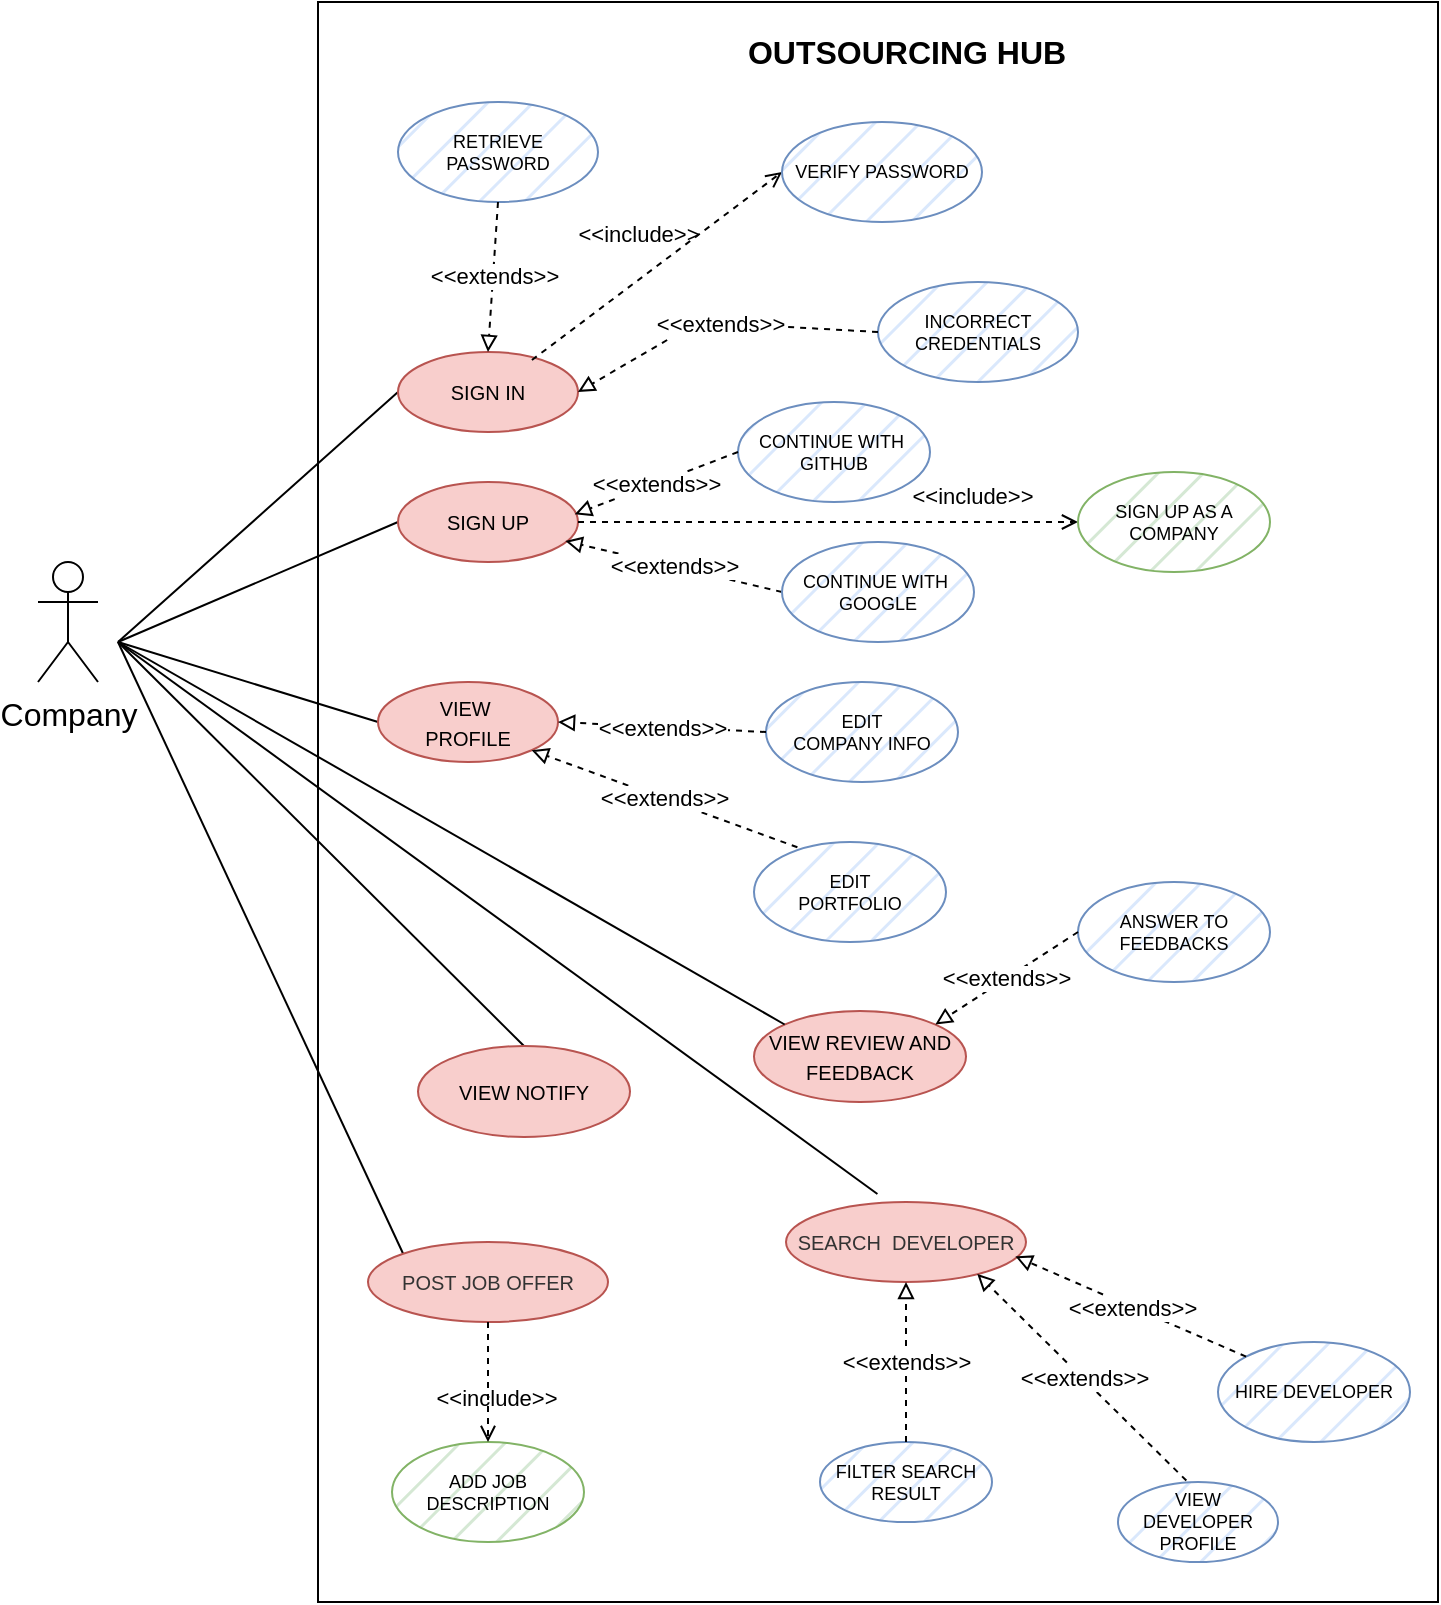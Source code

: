 <mxfile version="20.8.15" type="github">
  <diagram name="Pagina-1" id="2gnQn5dsZddcRE8RK6tl">
    <mxGraphModel dx="2389" dy="899" grid="1" gridSize="10" guides="1" tooltips="1" connect="1" arrows="1" fold="1" page="1" pageScale="1" pageWidth="827" pageHeight="1169" math="0" shadow="0">
      <root>
        <mxCell id="0" />
        <mxCell id="1" parent="0" />
        <mxCell id="HYb9EO3i7QYgC3tbqvvC-1" value="" style="rounded=0;whiteSpace=wrap;html=1;" parent="1" vertex="1">
          <mxGeometry x="120" y="40" width="560" height="800" as="geometry" />
        </mxCell>
        <mxCell id="HYb9EO3i7QYgC3tbqvvC-2" value="&lt;b&gt;&lt;font style=&quot;font-size: 16px;&quot;&gt;OUTSOURCING HUB&lt;/font&gt;&lt;/b&gt;" style="text;html=1;align=center;verticalAlign=middle;resizable=0;points=[];autosize=1;strokeColor=none;fillColor=none;" parent="1" vertex="1">
          <mxGeometry x="324" y="50" width="180" height="30" as="geometry" />
        </mxCell>
        <mxCell id="tnNtf27b05TNXS0torjV-16" style="edgeStyle=none;rounded=0;orthogonalLoop=1;jettySize=auto;html=1;entryX=0;entryY=0.5;entryDx=0;entryDy=0;startArrow=none;startFill=0;strokeColor=default;endArrow=none;endFill=0;strokeWidth=1;" parent="1" target="tnNtf27b05TNXS0torjV-5" edge="1">
          <mxGeometry relative="1" as="geometry">
            <mxPoint x="20" y="360" as="sourcePoint" />
          </mxGeometry>
        </mxCell>
        <mxCell id="tnNtf27b05TNXS0torjV-20" style="edgeStyle=none;rounded=0;orthogonalLoop=1;jettySize=auto;html=1;entryX=0;entryY=0.5;entryDx=0;entryDy=0;strokeColor=default;strokeWidth=1;startArrow=none;startFill=0;endArrow=none;endFill=0;" parent="1" target="tnNtf27b05TNXS0torjV-19" edge="1">
          <mxGeometry relative="1" as="geometry">
            <mxPoint x="20" y="360" as="sourcePoint" />
          </mxGeometry>
        </mxCell>
        <mxCell id="tnNtf27b05TNXS0torjV-27" style="edgeStyle=none;rounded=0;orthogonalLoop=1;jettySize=auto;html=1;entryX=0;entryY=0.5;entryDx=0;entryDy=0;strokeColor=default;strokeWidth=1;fontSize=10;startArrow=none;startFill=0;endArrow=none;endFill=0;" parent="1" target="tnNtf27b05TNXS0torjV-22" edge="1">
          <mxGeometry relative="1" as="geometry">
            <mxPoint x="20" y="360" as="sourcePoint" />
          </mxGeometry>
        </mxCell>
        <mxCell id="HYb9EO3i7QYgC3tbqvvC-3" value="Company" style="shape=umlActor;verticalLabelPosition=bottom;verticalAlign=top;html=1;outlineConnect=0;fontSize=16;" parent="1" vertex="1">
          <mxGeometry x="-20" y="320" width="30" height="60" as="geometry" />
        </mxCell>
        <mxCell id="tnNtf27b05TNXS0torjV-5" value="&lt;font style=&quot;font-size: 10px;&quot;&gt;SIGN IN&lt;/font&gt;" style="ellipse;whiteSpace=wrap;html=1;fillColor=#f8cecc;strokeColor=#b85450;" parent="1" vertex="1">
          <mxGeometry x="160" y="215" width="90" height="40" as="geometry" />
        </mxCell>
        <mxCell id="tnNtf27b05TNXS0torjV-7" value="&lt;font style=&quot;font-size: 9px;&quot;&gt;INCORRECT&lt;br style=&quot;font-size: 9px;&quot;&gt;CREDENTIALS&lt;/font&gt;" style="ellipse;whiteSpace=wrap;html=1;fillColor=#dae8fc;strokeColor=#6c8ebf;fontSize=9;strokeWidth=1;fillStyle=hatch;" parent="1" vertex="1">
          <mxGeometry x="400" y="180" width="100" height="50" as="geometry" />
        </mxCell>
        <mxCell id="tnNtf27b05TNXS0torjV-14" value="&amp;lt;&amp;lt;extends&amp;gt;&amp;gt;" style="endArrow=block;endFill=0;html=1;rounded=0;dashed=1;exitX=0;exitY=0.5;exitDx=0;exitDy=0;entryX=1;entryY=0.5;entryDx=0;entryDy=0;" parent="1" source="tnNtf27b05TNXS0torjV-7" target="tnNtf27b05TNXS0torjV-5" edge="1">
          <mxGeometry x="-0.005" width="160" relative="1" as="geometry">
            <mxPoint x="320" y="270" as="sourcePoint" />
            <mxPoint x="480" y="270" as="targetPoint" />
            <Array as="points">
              <mxPoint x="310" y="200" />
            </Array>
            <mxPoint as="offset" />
          </mxGeometry>
        </mxCell>
        <mxCell id="tnNtf27b05TNXS0torjV-19" value="&lt;font style=&quot;font-size: 10px;&quot;&gt;SIGN UP&lt;/font&gt;" style="ellipse;whiteSpace=wrap;html=1;fillColor=#f8cecc;strokeColor=#b85450;" parent="1" vertex="1">
          <mxGeometry x="160" y="280" width="90" height="40" as="geometry" />
        </mxCell>
        <mxCell id="tnNtf27b05TNXS0torjV-22" value="&lt;font style=&quot;font-size: 10px;&quot;&gt;VIEW&amp;nbsp;&lt;br&gt;PROFILE&lt;/font&gt;" style="ellipse;whiteSpace=wrap;html=1;fillColor=#f8cecc;strokeColor=#b85450;" parent="1" vertex="1">
          <mxGeometry x="150" y="380" width="90" height="40" as="geometry" />
        </mxCell>
        <mxCell id="tnNtf27b05TNXS0torjV-23" value="&lt;font style=&quot;font-size: 9px;&quot;&gt;EDIT&lt;br style=&quot;font-size: 9px;&quot;&gt;COMPANY INFO&lt;br style=&quot;font-size: 9px;&quot;&gt;&lt;/font&gt;" style="ellipse;whiteSpace=wrap;html=1;fillColor=#dae8fc;strokeColor=#6c8ebf;fontSize=9;strokeWidth=1;fillStyle=hatch;" parent="1" vertex="1">
          <mxGeometry x="344" y="380" width="96" height="50" as="geometry" />
        </mxCell>
        <mxCell id="tnNtf27b05TNXS0torjV-28" value="&lt;font style=&quot;font-size: 9px;&quot;&gt;RETRIEVE&lt;br style=&quot;font-size: 9px;&quot;&gt;PASSWORD&lt;/font&gt;" style="ellipse;whiteSpace=wrap;html=1;fillColor=#dae8fc;strokeColor=#6c8ebf;fontSize=9;strokeWidth=1;fillStyle=hatch;" parent="1" vertex="1">
          <mxGeometry x="160" y="90" width="100" height="50" as="geometry" />
        </mxCell>
        <mxCell id="tnNtf27b05TNXS0torjV-29" value="&amp;lt;&amp;lt;extends&amp;gt;&amp;gt;" style="endArrow=block;endFill=0;html=1;rounded=0;dashed=1;exitX=0.5;exitY=1;exitDx=0;exitDy=0;entryX=0.5;entryY=0;entryDx=0;entryDy=0;" parent="1" source="tnNtf27b05TNXS0torjV-28" target="tnNtf27b05TNXS0torjV-5" edge="1">
          <mxGeometry x="-0.009" width="160" relative="1" as="geometry">
            <mxPoint x="190" y="230" as="sourcePoint" />
            <mxPoint x="120" y="195" as="targetPoint" />
            <Array as="points" />
            <mxPoint as="offset" />
          </mxGeometry>
        </mxCell>
        <mxCell id="tnNtf27b05TNXS0torjV-30" value="&lt;font style=&quot;font-size: 9px;&quot;&gt;EDIT&lt;br style=&quot;font-size: 9px;&quot;&gt;PORTFOLIO&lt;br style=&quot;font-size: 9px;&quot;&gt;&lt;/font&gt;" style="ellipse;whiteSpace=wrap;html=1;fillColor=#dae8fc;strokeColor=#6c8ebf;fontSize=9;strokeWidth=1;fillStyle=hatch;" parent="1" vertex="1">
          <mxGeometry x="338" y="460" width="96" height="50" as="geometry" />
        </mxCell>
        <mxCell id="tnNtf27b05TNXS0torjV-34" value="&amp;lt;&amp;lt;extends&amp;gt;&amp;gt;" style="endArrow=block;endFill=0;html=1;rounded=0;dashed=1;exitX=0;exitY=0.5;exitDx=0;exitDy=0;entryX=1;entryY=0.5;entryDx=0;entryDy=0;" parent="1" source="tnNtf27b05TNXS0torjV-23" target="tnNtf27b05TNXS0torjV-22" edge="1">
          <mxGeometry x="-0.001" width="160" relative="1" as="geometry">
            <mxPoint x="350.0" y="185" as="sourcePoint" />
            <mxPoint x="260" y="245" as="targetPoint" />
            <Array as="points" />
            <mxPoint as="offset" />
          </mxGeometry>
        </mxCell>
        <mxCell id="tnNtf27b05TNXS0torjV-35" value="&amp;lt;&amp;lt;extends&amp;gt;&amp;gt;" style="endArrow=block;endFill=0;html=1;rounded=0;dashed=1;exitX=0.226;exitY=0.053;exitDx=0;exitDy=0;exitPerimeter=0;entryX=1;entryY=1;entryDx=0;entryDy=0;" parent="1" source="tnNtf27b05TNXS0torjV-30" target="tnNtf27b05TNXS0torjV-22" edge="1">
          <mxGeometry x="-0.001" width="160" relative="1" as="geometry">
            <mxPoint x="250" y="430.0" as="sourcePoint" />
            <mxPoint x="362" y="430.0" as="targetPoint" />
            <Array as="points" />
            <mxPoint as="offset" />
          </mxGeometry>
        </mxCell>
        <mxCell id="tnNtf27b05TNXS0torjV-36" value="&amp;lt;&amp;lt;extends&amp;gt;&amp;gt;" style="endArrow=block;endFill=0;html=1;rounded=0;dashed=1;exitX=0;exitY=0.5;exitDx=0;exitDy=0;entryX=0.93;entryY=0.738;entryDx=0;entryDy=0;entryPerimeter=0;" parent="1" source="tnNtf27b05TNXS0torjV-38" target="tnNtf27b05TNXS0torjV-19" edge="1">
          <mxGeometry x="-0.002" width="160" relative="1" as="geometry">
            <mxPoint x="250" y="430.0" as="sourcePoint" />
            <mxPoint x="250" y="300" as="targetPoint" />
            <Array as="points" />
            <mxPoint as="offset" />
          </mxGeometry>
        </mxCell>
        <mxCell id="tnNtf27b05TNXS0torjV-38" value="&lt;font style=&quot;font-size: 9px;&quot;&gt;CONTINUE WITH&amp;nbsp;&lt;br style=&quot;font-size: 9px;&quot;&gt;GOOGLE&lt;br style=&quot;font-size: 9px;&quot;&gt;&lt;/font&gt;" style="ellipse;whiteSpace=wrap;html=1;fillColor=#dae8fc;strokeColor=#6c8ebf;fontSize=9;strokeWidth=1;fillStyle=hatch;" parent="1" vertex="1">
          <mxGeometry x="352" y="310" width="96" height="50" as="geometry" />
        </mxCell>
        <mxCell id="tnNtf27b05TNXS0torjV-39" value="&lt;font style=&quot;font-size: 9px;&quot;&gt;CONTINUE WITH&amp;nbsp;&lt;br style=&quot;font-size: 9px;&quot;&gt;GITHUB&lt;br style=&quot;font-size: 9px;&quot;&gt;&lt;/font&gt;" style="ellipse;whiteSpace=wrap;html=1;fillColor=#dae8fc;strokeColor=#6c8ebf;fontSize=9;strokeWidth=1;fillStyle=hatch;" parent="1" vertex="1">
          <mxGeometry x="330" y="240" width="96" height="50" as="geometry" />
        </mxCell>
        <mxCell id="tnNtf27b05TNXS0torjV-41" value="&amp;lt;&amp;lt;extends&amp;gt;&amp;gt;" style="endArrow=block;endFill=0;html=1;rounded=0;dashed=1;exitX=0;exitY=0.5;exitDx=0;exitDy=0;entryX=0.982;entryY=0.404;entryDx=0;entryDy=0;entryPerimeter=0;" parent="1" source="tnNtf27b05TNXS0torjV-39" target="tnNtf27b05TNXS0torjV-19" edge="1">
          <mxGeometry x="-0.002" width="160" relative="1" as="geometry">
            <mxPoint x="260" y="310.0" as="sourcePoint" />
            <mxPoint x="362" y="335.0" as="targetPoint" />
            <Array as="points" />
            <mxPoint as="offset" />
          </mxGeometry>
        </mxCell>
        <mxCell id="pXMp4Kn1TM848HMNzgxB-1" value="&amp;lt;&amp;lt;include&amp;gt;&amp;gt;" style="html=1;verticalAlign=bottom;labelBackgroundColor=none;endArrow=open;endFill=0;dashed=1;rounded=0;exitX=0.744;exitY=0.1;exitDx=0;exitDy=0;exitPerimeter=0;entryX=0;entryY=0.5;entryDx=0;entryDy=0;" parent="1" source="tnNtf27b05TNXS0torjV-5" target="pXMp4Kn1TM848HMNzgxB-2" edge="1">
          <mxGeometry x="-0.033" y="11" width="160" relative="1" as="geometry">
            <mxPoint x="288" y="140" as="sourcePoint" />
            <mxPoint x="450" y="130" as="targetPoint" />
            <mxPoint x="-1" as="offset" />
          </mxGeometry>
        </mxCell>
        <mxCell id="pXMp4Kn1TM848HMNzgxB-2" value="&lt;font style=&quot;font-size: 9px;&quot;&gt;VERIFY PASSWORD&lt;/font&gt;" style="ellipse;whiteSpace=wrap;html=1;fillColor=#dae8fc;strokeColor=#6c8ebf;fontSize=9;strokeWidth=1;fillStyle=hatch;" parent="1" vertex="1">
          <mxGeometry x="352" y="100" width="100" height="50" as="geometry" />
        </mxCell>
        <mxCell id="pXMp4Kn1TM848HMNzgxB-8" value="&lt;font size=&quot;1&quot;&gt;VIEW REVIEW AND FEEDBACK&lt;/font&gt;" style="ellipse;whiteSpace=wrap;html=1;fillColor=#f8cecc;strokeColor=#b85450;" parent="1" vertex="1">
          <mxGeometry x="338" y="544.5" width="106" height="45.5" as="geometry" />
        </mxCell>
        <mxCell id="pXMp4Kn1TM848HMNzgxB-10" style="edgeStyle=none;rounded=0;orthogonalLoop=1;jettySize=auto;html=1;exitX=0;exitY=0;exitDx=0;exitDy=0;strokeColor=default;strokeWidth=1;fontSize=10;startArrow=none;startFill=0;endArrow=none;endFill=0;" parent="1" source="pXMp4Kn1TM848HMNzgxB-8" edge="1">
          <mxGeometry relative="1" as="geometry">
            <mxPoint x="20" y="360" as="targetPoint" />
            <mxPoint x="260.0" y="685.858" as="sourcePoint" />
          </mxGeometry>
        </mxCell>
        <mxCell id="pXMp4Kn1TM848HMNzgxB-13" value="&lt;span style=&quot;caret-color: rgb(0, 0, 0); font-family: Helvetica; font-size: x-small; font-style: normal; font-variant-caps: normal; font-weight: 400; letter-spacing: normal; text-align: center; text-indent: 0px; text-transform: none; word-spacing: 0px; -webkit-text-stroke-width: 0px; text-decoration: none; float: none; display: inline !important;&quot;&gt;&lt;font color=&quot;#333333&quot;&gt;SEARCH &amp;nbsp;DEVELOPER&lt;/font&gt;&lt;/span&gt;" style="ellipse;whiteSpace=wrap;html=1;fillColor=#f8cecc;strokeColor=#b85450;" parent="1" vertex="1">
          <mxGeometry x="354" y="640" width="120" height="40" as="geometry" />
        </mxCell>
        <mxCell id="pXMp4Kn1TM848HMNzgxB-14" style="edgeStyle=none;rounded=0;orthogonalLoop=1;jettySize=auto;html=1;strokeColor=default;strokeWidth=1;fontSize=10;startArrow=none;startFill=0;endArrow=none;endFill=0;exitX=0.381;exitY=-0.1;exitDx=0;exitDy=0;exitPerimeter=0;" parent="1" source="pXMp4Kn1TM848HMNzgxB-13" edge="1">
          <mxGeometry relative="1" as="geometry">
            <mxPoint x="20" y="360" as="targetPoint" />
            <mxPoint x="193.18" y="625.858" as="sourcePoint" />
          </mxGeometry>
        </mxCell>
        <mxCell id="pXMp4Kn1TM848HMNzgxB-19" value="&lt;font style=&quot;font-size: 9px;&quot;&gt;HIRE DEVELOPER&lt;br style=&quot;font-size: 9px;&quot;&gt;&lt;/font&gt;" style="ellipse;whiteSpace=wrap;html=1;fillColor=#dae8fc;strokeColor=#6c8ebf;fontSize=9;strokeWidth=1;fillStyle=hatch;" parent="1" vertex="1">
          <mxGeometry x="570" y="710" width="96" height="50" as="geometry" />
        </mxCell>
        <mxCell id="pXMp4Kn1TM848HMNzgxB-24" value="&lt;font style=&quot;font-size: 9px;&quot;&gt;FILTER SEARCH RESULT&lt;br style=&quot;font-size: 9px;&quot;&gt;&lt;/font&gt;" style="ellipse;whiteSpace=wrap;html=1;fillColor=#dae8fc;strokeColor=#6c8ebf;fontSize=9;strokeWidth=1;fillStyle=hatch;" parent="1" vertex="1">
          <mxGeometry x="371" y="760" width="86" height="40" as="geometry" />
        </mxCell>
        <mxCell id="pXMp4Kn1TM848HMNzgxB-25" value="&lt;font style=&quot;font-size: 9px;&quot;&gt;VIEW DEVELOPER PROFILE&lt;br style=&quot;font-size: 9px;&quot;&gt;&lt;/font&gt;" style="ellipse;whiteSpace=wrap;html=1;fillColor=#dae8fc;strokeColor=#6c8ebf;fontSize=9;strokeWidth=1;fillStyle=hatch;" parent="1" vertex="1">
          <mxGeometry x="520" y="780" width="80" height="40" as="geometry" />
        </mxCell>
        <mxCell id="pXMp4Kn1TM848HMNzgxB-26" value="&amp;lt;&amp;lt;extends&amp;gt;&amp;gt;" style="endArrow=block;endFill=0;html=1;rounded=0;dashed=1;exitX=0.5;exitY=0;exitDx=0;exitDy=0;entryX=0.5;entryY=1;entryDx=0;entryDy=0;" parent="1" source="pXMp4Kn1TM848HMNzgxB-24" target="pXMp4Kn1TM848HMNzgxB-13" edge="1">
          <mxGeometry x="-0.001" width="160" relative="1" as="geometry">
            <mxPoint x="199.18" y="604.142" as="sourcePoint" />
            <mxPoint x="160" y="630" as="targetPoint" />
            <Array as="points" />
            <mxPoint as="offset" />
          </mxGeometry>
        </mxCell>
        <mxCell id="pXMp4Kn1TM848HMNzgxB-27" value="&amp;lt;&amp;lt;extends&amp;gt;&amp;gt;" style="endArrow=block;endFill=0;html=1;rounded=0;dashed=1;exitX=0.427;exitY=-0.018;exitDx=0;exitDy=0;entryX=0.797;entryY=0.899;entryDx=0;entryDy=0;exitPerimeter=0;entryPerimeter=0;" parent="1" source="pXMp4Kn1TM848HMNzgxB-25" target="pXMp4Kn1TM848HMNzgxB-13" edge="1">
          <mxGeometry x="-0.014" width="160" relative="1" as="geometry">
            <mxPoint x="230.004" y="600.002" as="sourcePoint" />
            <mxPoint x="232.43" y="645.86" as="targetPoint" />
            <Array as="points" />
            <mxPoint as="offset" />
          </mxGeometry>
        </mxCell>
        <mxCell id="1_dE9CeZX_-XwsKLI6GI-2" value="&amp;lt;&amp;lt;extends&amp;gt;&amp;gt;" style="endArrow=block;endFill=0;html=1;rounded=0;dashed=1;exitX=0;exitY=0;exitDx=0;exitDy=0;entryX=0.956;entryY=0.68;entryDx=0;entryDy=0;entryPerimeter=0;" parent="1" source="pXMp4Kn1TM848HMNzgxB-19" target="pXMp4Kn1TM848HMNzgxB-13" edge="1">
          <mxGeometry x="-0.014" width="160" relative="1" as="geometry">
            <mxPoint x="264.16" y="639.28" as="sourcePoint" />
            <mxPoint x="245.64" y="595.96" as="targetPoint" />
            <Array as="points" />
            <mxPoint as="offset" />
          </mxGeometry>
        </mxCell>
        <mxCell id="1_dE9CeZX_-XwsKLI6GI-3" value="&lt;font style=&quot;font-size: 9px;&quot;&gt;ANSWER TO&lt;br&gt;FEEDBACKS&lt;br style=&quot;font-size: 9px;&quot;&gt;&lt;/font&gt;" style="ellipse;whiteSpace=wrap;html=1;fillColor=#dae8fc;strokeColor=#6c8ebf;fontSize=9;strokeWidth=1;fillStyle=hatch;" parent="1" vertex="1">
          <mxGeometry x="500" y="480" width="96" height="50" as="geometry" />
        </mxCell>
        <mxCell id="1_dE9CeZX_-XwsKLI6GI-4" value="&amp;lt;&amp;lt;extends&amp;gt;&amp;gt;" style="endArrow=block;endFill=0;html=1;rounded=0;dashed=1;exitX=0;exitY=0.5;exitDx=0;exitDy=0;entryX=1;entryY=0;entryDx=0;entryDy=0;" parent="1" source="1_dE9CeZX_-XwsKLI6GI-3" target="pXMp4Kn1TM848HMNzgxB-8" edge="1">
          <mxGeometry x="-0.001" width="160" relative="1" as="geometry">
            <mxPoint x="369.696" y="472.65" as="sourcePoint" />
            <mxPoint x="236.658" y="424.214" as="targetPoint" />
            <Array as="points" />
            <mxPoint as="offset" />
          </mxGeometry>
        </mxCell>
        <mxCell id="DfB1Rc1GSqb3oJZB00aj-3" value="&amp;lt;&amp;lt;include&amp;gt;&amp;gt;" style="html=1;verticalAlign=bottom;labelBackgroundColor=none;endArrow=open;endFill=0;dashed=1;rounded=0;exitX=1;exitY=0.5;exitDx=0;exitDy=0;entryX=0;entryY=0.5;entryDx=0;entryDy=0;" parent="1" source="tnNtf27b05TNXS0torjV-19" target="DfB1Rc1GSqb3oJZB00aj-4" edge="1">
          <mxGeometry x="0.574" y="4" width="160" relative="1" as="geometry">
            <mxPoint x="480" y="320" as="sourcePoint" />
            <mxPoint x="700" y="310" as="targetPoint" />
            <mxPoint as="offset" />
          </mxGeometry>
        </mxCell>
        <mxCell id="DfB1Rc1GSqb3oJZB00aj-4" value="&lt;font style=&quot;font-size: 9px;&quot;&gt;SIGN UP AS A COMPANY&lt;br style=&quot;font-size: 9px;&quot;&gt;&lt;/font&gt;" style="ellipse;whiteSpace=wrap;html=1;fillColor=#d5e8d4;strokeColor=#82b366;fontSize=9;strokeWidth=1;fillStyle=hatch;" parent="1" vertex="1">
          <mxGeometry x="500" y="275" width="96" height="50" as="geometry" />
        </mxCell>
        <mxCell id="4EXxNEKRwu2IyCG4gfgw-3" style="rounded=0;orthogonalLoop=1;jettySize=auto;html=1;exitX=0;exitY=0;exitDx=0;exitDy=0;endArrow=none;endFill=0;" parent="1" source="4EXxNEKRwu2IyCG4gfgw-1" edge="1">
          <mxGeometry relative="1" as="geometry">
            <mxPoint x="20" y="360" as="targetPoint" />
          </mxGeometry>
        </mxCell>
        <mxCell id="4EXxNEKRwu2IyCG4gfgw-1" value="&lt;font size=&quot;1&quot; color=&quot;#333333&quot;&gt;POST JOB OFFER&lt;/font&gt;" style="ellipse;whiteSpace=wrap;html=1;fillColor=#f8cecc;strokeColor=#b85450;" parent="1" vertex="1">
          <mxGeometry x="145" y="660" width="120" height="40" as="geometry" />
        </mxCell>
        <mxCell id="4EXxNEKRwu2IyCG4gfgw-4" value="&lt;font style=&quot;font-size: 9px;&quot;&gt;ADD JOB&lt;br&gt;DESCRIPTION&lt;br style=&quot;font-size: 9px;&quot;&gt;&lt;/font&gt;" style="ellipse;whiteSpace=wrap;html=1;fillColor=#d5e8d4;strokeColor=#82b366;fontSize=9;strokeWidth=1;fillStyle=hatch;" parent="1" vertex="1">
          <mxGeometry x="157" y="760" width="96" height="50" as="geometry" />
        </mxCell>
        <mxCell id="4EXxNEKRwu2IyCG4gfgw-5" value="&amp;lt;&amp;lt;include&amp;gt;&amp;gt;" style="html=1;verticalAlign=bottom;labelBackgroundColor=none;endArrow=open;endFill=0;dashed=1;rounded=0;exitX=0.5;exitY=1;exitDx=0;exitDy=0;entryX=0.5;entryY=0;entryDx=0;entryDy=0;" parent="1" source="4EXxNEKRwu2IyCG4gfgw-1" target="4EXxNEKRwu2IyCG4gfgw-4" edge="1">
          <mxGeometry x="0.574" y="4" width="160" relative="1" as="geometry">
            <mxPoint x="260" y="310" as="sourcePoint" />
            <mxPoint x="510" y="310" as="targetPoint" />
            <mxPoint as="offset" />
          </mxGeometry>
        </mxCell>
        <mxCell id="6lg7WA40PPHaSfPapzCK-1" style="edgeStyle=none;rounded=0;orthogonalLoop=1;jettySize=auto;html=1;strokeColor=default;strokeWidth=1;fontSize=10;startArrow=none;startFill=0;endArrow=none;endFill=0;exitX=0.5;exitY=0;exitDx=0;exitDy=0;" edge="1" parent="1" source="6lg7WA40PPHaSfPapzCK-2">
          <mxGeometry relative="1" as="geometry">
            <mxPoint x="20" y="360" as="targetPoint" />
            <mxPoint x="240.0" y="596" as="sourcePoint" />
          </mxGeometry>
        </mxCell>
        <mxCell id="6lg7WA40PPHaSfPapzCK-2" value="&lt;font size=&quot;1&quot;&gt;VIEW NOTIFY&lt;/font&gt;" style="ellipse;whiteSpace=wrap;html=1;fillColor=#f8cecc;strokeColor=#b85450;" vertex="1" parent="1">
          <mxGeometry x="170" y="562" width="106" height="45.5" as="geometry" />
        </mxCell>
      </root>
    </mxGraphModel>
  </diagram>
</mxfile>
